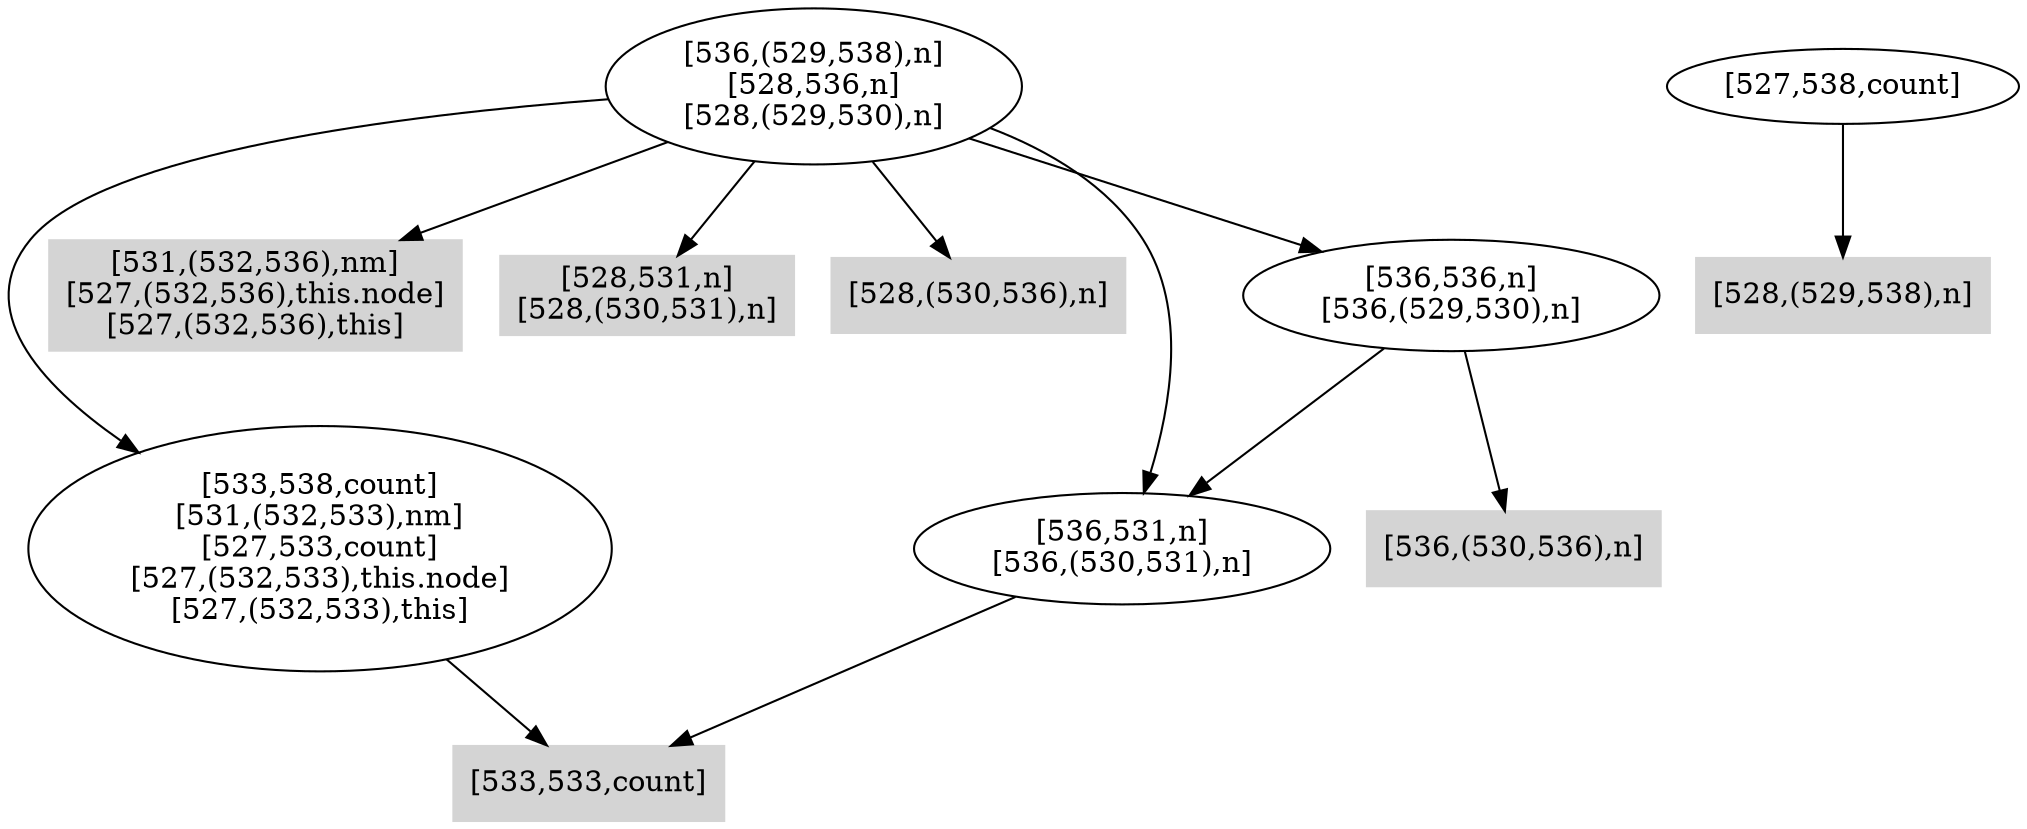 digraph { 
252 [shape=box,style=filled,color=".0 .0 .83",label="[533,533,count]"];
253 [label="[533,538,count]\n[531,(532,533),nm]\n[527,533,count]\n[527,(532,533),this.node]\n[527,(532,533),this]"];
254 [shape=box,style=filled,color=".0 .0 .83",label="[531,(532,536),nm]\n[527,(532,536),this.node]\n[527,(532,536),this]"];
255 [shape=box,style=filled,color=".0 .0 .83",label="[528,(529,538),n]"];
256 [label="[527,538,count]"];
257 [shape=box,style=filled,color=".0 .0 .83",label="[528,531,n]\n[528,(530,531),n]"];
258 [shape=box,style=filled,color=".0 .0 .83",label="[528,(530,536),n]"];
259 [label="[536,531,n]\n[536,(530,531),n]"];
260 [shape=box,style=filled,color=".0 .0 .83",label="[536,(530,536),n]"];
261 [label="[536,536,n]\n[536,(529,530),n]"];
262 [label="[536,(529,538),n]\n[528,536,n]\n[528,(529,530),n]"];
253 -> 252;
256 -> 255;
259 -> 252;
261 -> 259;
261 -> 260;
262 -> 253;
262 -> 254;
262 -> 257;
262 -> 258;
262 -> 259;
262 -> 261;
}